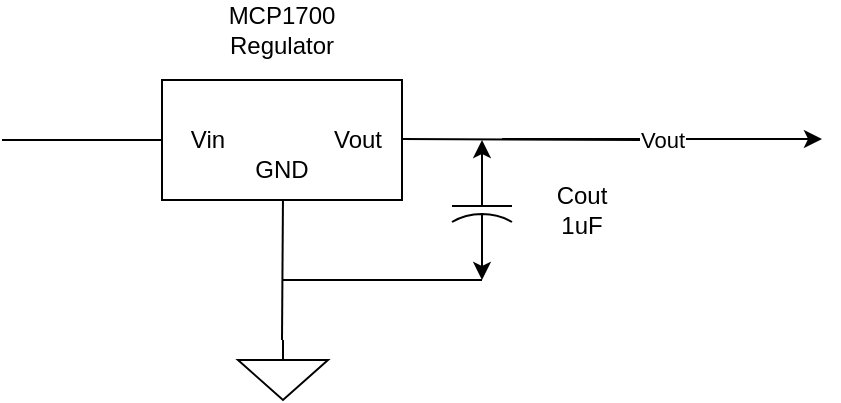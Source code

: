 <mxfile version="24.1.0" type="device">
  <diagram name="Page-1" id="7e0a89b8-554c-2b80-1dc8-d5c74ca68de4">
    <mxGraphModel dx="880" dy="572" grid="1" gridSize="10" guides="1" tooltips="1" connect="1" arrows="1" fold="1" page="1" pageScale="1" pageWidth="1100" pageHeight="850" background="none" math="0" shadow="0">
      <root>
        <mxCell id="0" />
        <mxCell id="1" parent="0" />
        <mxCell id="O5vAEg4yW2PEtk_o7dsA-1" value="" style="rounded=0;whiteSpace=wrap;html=1;" vertex="1" parent="1">
          <mxGeometry x="360" y="220" width="120" height="60" as="geometry" />
        </mxCell>
        <mxCell id="O5vAEg4yW2PEtk_o7dsA-2" value="" style="endArrow=none;html=1;rounded=0;" edge="1" parent="1">
          <mxGeometry width="50" height="50" relative="1" as="geometry">
            <mxPoint x="280" y="250" as="sourcePoint" />
            <mxPoint x="360" y="250" as="targetPoint" />
            <Array as="points" />
          </mxGeometry>
        </mxCell>
        <mxCell id="O5vAEg4yW2PEtk_o7dsA-3" value="" style="endArrow=none;html=1;rounded=0;" edge="1" parent="1">
          <mxGeometry width="50" height="50" relative="1" as="geometry">
            <mxPoint x="480" y="249.5" as="sourcePoint" />
            <mxPoint x="600" y="250" as="targetPoint" />
            <Array as="points" />
          </mxGeometry>
        </mxCell>
        <mxCell id="O5vAEg4yW2PEtk_o7dsA-7" value="" style="endArrow=none;html=1;rounded=0;" edge="1" parent="1">
          <mxGeometry width="50" height="50" relative="1" as="geometry">
            <mxPoint x="420" y="350" as="sourcePoint" />
            <mxPoint x="420.48" y="280" as="targetPoint" />
          </mxGeometry>
        </mxCell>
        <mxCell id="O5vAEg4yW2PEtk_o7dsA-8" value="" style="pointerEvents=1;verticalLabelPosition=bottom;shadow=0;dashed=0;align=center;html=1;verticalAlign=top;shape=mxgraph.electrical.signal_sources.signal_ground;" vertex="1" parent="1">
          <mxGeometry x="398" y="350" width="45" height="30" as="geometry" />
        </mxCell>
        <mxCell id="O5vAEg4yW2PEtk_o7dsA-10" value="MCP1700&lt;div&gt;Regulator&lt;/div&gt;" style="text;html=1;align=center;verticalAlign=middle;whiteSpace=wrap;rounded=0;" vertex="1" parent="1">
          <mxGeometry x="390" y="180" width="60" height="30" as="geometry" />
        </mxCell>
        <mxCell id="O5vAEg4yW2PEtk_o7dsA-11" value="" style="endArrow=none;html=1;rounded=0;" edge="1" parent="1">
          <mxGeometry width="50" height="50" relative="1" as="geometry">
            <mxPoint x="420" y="320" as="sourcePoint" />
            <mxPoint x="490" y="320" as="targetPoint" />
            <Array as="points">
              <mxPoint x="450" y="320" />
              <mxPoint x="520" y="320" />
            </Array>
          </mxGeometry>
        </mxCell>
        <mxCell id="O5vAEg4yW2PEtk_o7dsA-19" style="edgeStyle=orthogonalEdgeStyle;rounded=0;orthogonalLoop=1;jettySize=auto;html=1;exitX=1;exitY=0.5;exitDx=0;exitDy=0;exitPerimeter=0;" edge="1" parent="1" source="O5vAEg4yW2PEtk_o7dsA-13">
          <mxGeometry relative="1" as="geometry">
            <mxPoint x="520" y="320" as="targetPoint" />
          </mxGeometry>
        </mxCell>
        <mxCell id="O5vAEg4yW2PEtk_o7dsA-20" style="edgeStyle=orthogonalEdgeStyle;rounded=0;orthogonalLoop=1;jettySize=auto;html=1;exitX=0;exitY=0.5;exitDx=0;exitDy=0;exitPerimeter=0;" edge="1" parent="1" source="O5vAEg4yW2PEtk_o7dsA-13">
          <mxGeometry relative="1" as="geometry">
            <mxPoint x="520" y="250" as="targetPoint" />
          </mxGeometry>
        </mxCell>
        <mxCell id="O5vAEg4yW2PEtk_o7dsA-13" value="" style="pointerEvents=1;verticalLabelPosition=bottom;shadow=0;dashed=0;align=center;html=1;verticalAlign=top;shape=mxgraph.electrical.capacitors.capacitor_2;rotation=90;" vertex="1" parent="1">
          <mxGeometry x="500" y="270" width="40" height="30" as="geometry" />
        </mxCell>
        <mxCell id="O5vAEg4yW2PEtk_o7dsA-21" value="Cout&lt;div&gt;1uF&lt;/div&gt;" style="text;html=1;align=center;verticalAlign=middle;whiteSpace=wrap;rounded=0;" vertex="1" parent="1">
          <mxGeometry x="540" y="270" width="60" height="30" as="geometry" />
        </mxCell>
        <mxCell id="O5vAEg4yW2PEtk_o7dsA-24" value="" style="endArrow=classic;html=1;rounded=0;" edge="1" parent="1">
          <mxGeometry relative="1" as="geometry">
            <mxPoint x="530" y="249.5" as="sourcePoint" />
            <mxPoint x="690" y="249.5" as="targetPoint" />
            <Array as="points" />
          </mxGeometry>
        </mxCell>
        <mxCell id="O5vAEg4yW2PEtk_o7dsA-25" value="Vout" style="edgeLabel;resizable=0;html=1;;align=center;verticalAlign=middle;" connectable="0" vertex="1" parent="O5vAEg4yW2PEtk_o7dsA-24">
          <mxGeometry relative="1" as="geometry" />
        </mxCell>
        <mxCell id="O5vAEg4yW2PEtk_o7dsA-27" value="Vin" style="text;html=1;align=center;verticalAlign=middle;whiteSpace=wrap;rounded=0;" vertex="1" parent="1">
          <mxGeometry x="368" y="240" width="30" height="20" as="geometry" />
        </mxCell>
        <mxCell id="O5vAEg4yW2PEtk_o7dsA-29" value="Vout" style="text;html=1;align=center;verticalAlign=middle;whiteSpace=wrap;rounded=0;" vertex="1" parent="1">
          <mxGeometry x="443" y="245" width="30" height="10" as="geometry" />
        </mxCell>
        <mxCell id="O5vAEg4yW2PEtk_o7dsA-33" value="GND" style="text;html=1;align=center;verticalAlign=middle;whiteSpace=wrap;rounded=0;" vertex="1" parent="1">
          <mxGeometry x="405" y="260" width="30" height="10" as="geometry" />
        </mxCell>
      </root>
    </mxGraphModel>
  </diagram>
</mxfile>
